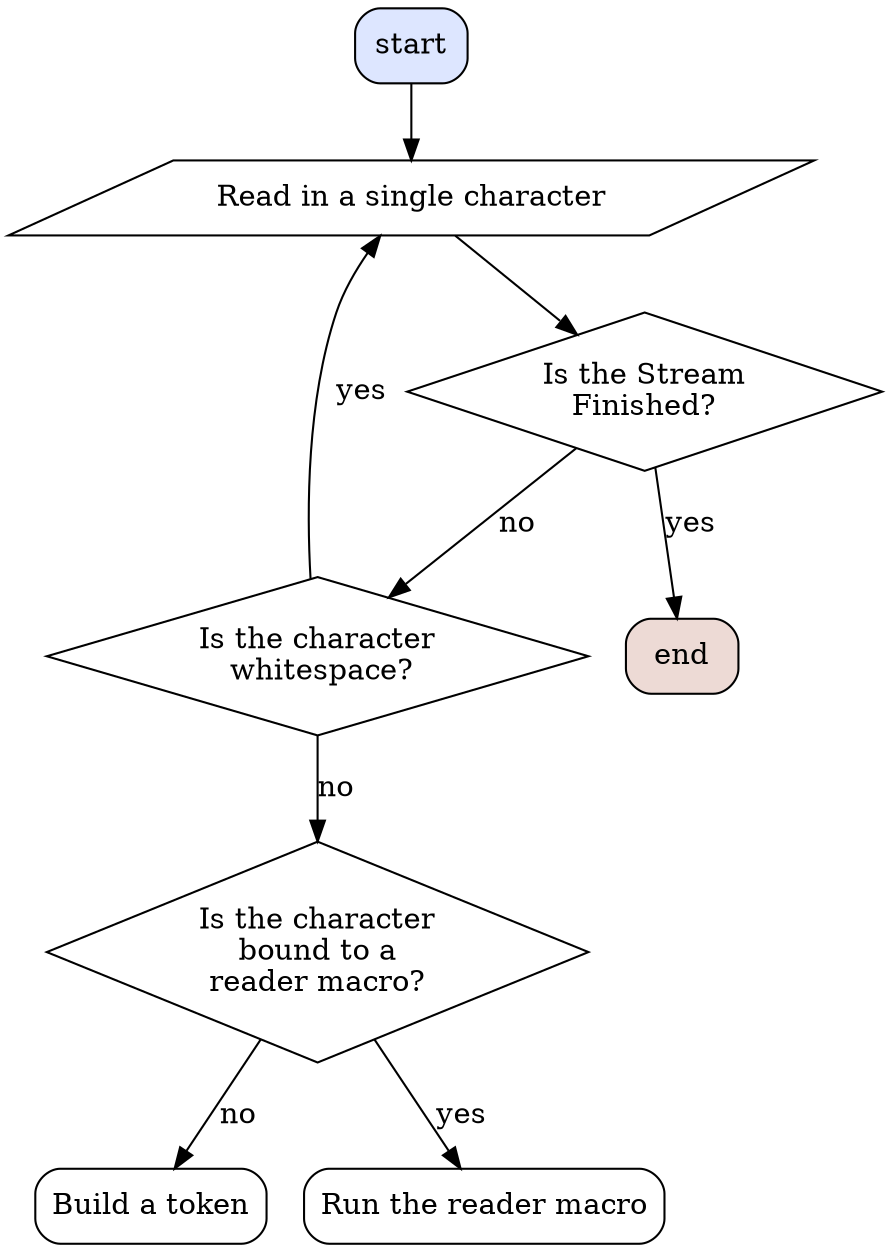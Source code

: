 digraph {
    start[shape="box", style="rounded,filled", fillcolor="#0044ff22"];
    end[shape="box", style="rounded,filled", fillcolor="#eddad5"];
    eof[shape="diamond", style="", label="Is the Stream\nFinished?"];
    whitespace[shape="diamond", style="", label="Is the character\n whitespace?"];
    buildtoken[shape=box, style=rounded, label="Build a token"];
    input[shape="parallelogram", style="", label="Read in a single character"];
    macro[shape="diamond", style="", label="Is the character\nbound to a\nreader macro?"];
    run[shape="box", style="rounded", label="Run the reader macro"];
    start -> input;
    input -> eof;
    eof -> end[label="yes"];
    eof -> whitespace[label="no"];
    whitespace -> macro[label="no"];
    whitespace -> input[label="yes"];
    macro -> buildtoken[label="no"];
    macro -> run[label="yes"];
}